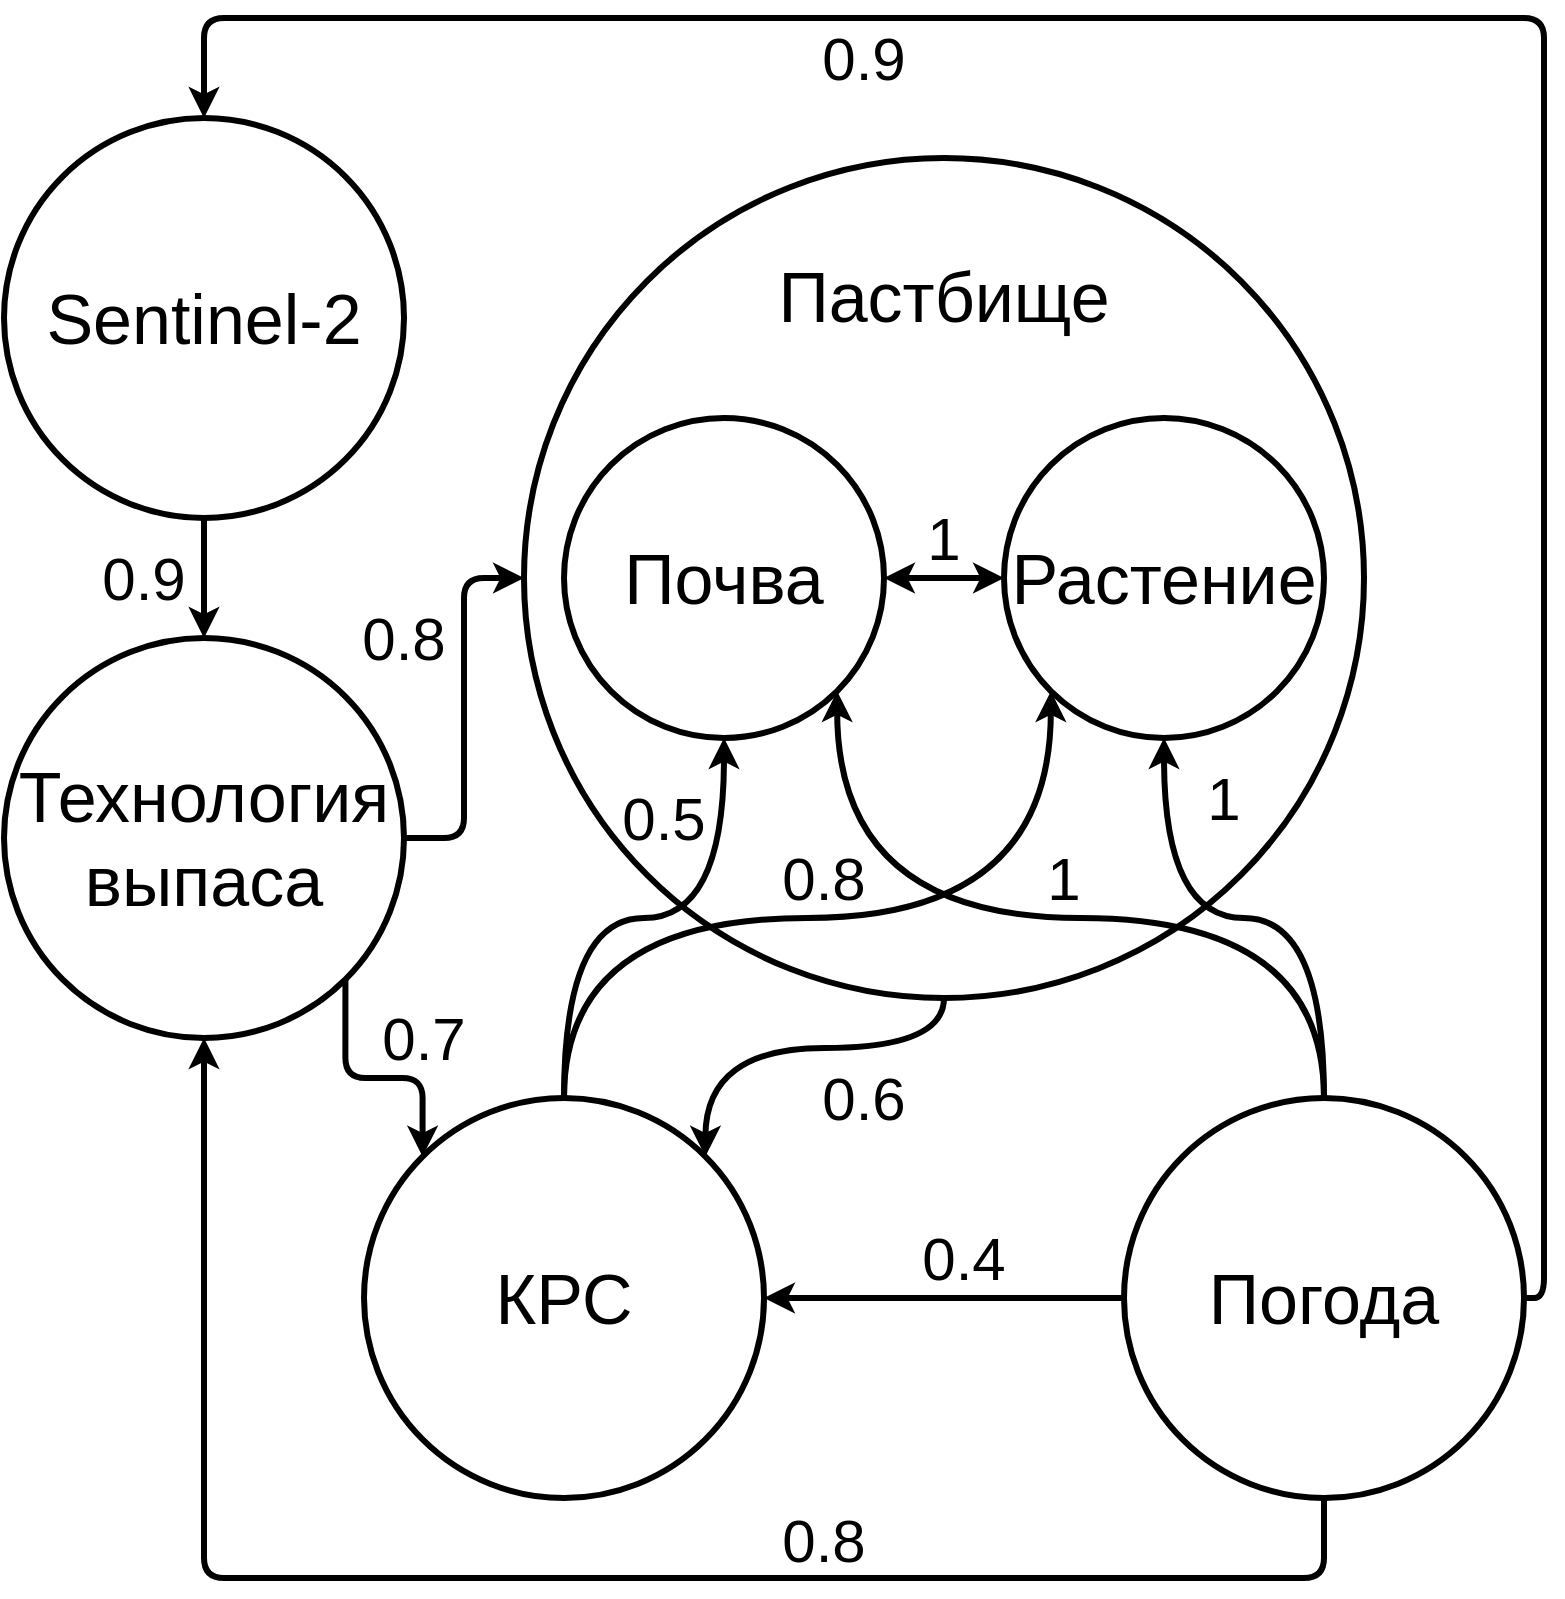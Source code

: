<mxfile version="13.9.9" type="device"><diagram id="iqtN1N0bldz4mFvwYEZ_" name="Page-1"><mxGraphModel dx="2591" dy="822" grid="1" gridSize="10" guides="1" tooltips="1" connect="1" arrows="1" fold="1" page="1" pageScale="1" pageWidth="1169" pageHeight="827" math="0" shadow="0"><root><mxCell id="0"/><mxCell id="1" parent="0"/><mxCell id="ey9EW0XqEoOg4_lo43cT-1" style="edgeStyle=orthogonalEdgeStyle;orthogonalLoop=1;jettySize=auto;html=1;exitX=0.5;exitY=1;exitDx=0;exitDy=0;entryX=1;entryY=0;entryDx=0;entryDy=0;startArrow=none;startFill=0;strokeColor=#000000;strokeWidth=3;curved=1;" parent="1" source="25GqJ2WFEL7E2iBgsRTf-6" target="25GqJ2WFEL7E2iBgsRTf-4" edge="1"><mxGeometry relative="1" as="geometry"/></mxCell><mxCell id="25GqJ2WFEL7E2iBgsRTf-6" value="&lt;span style=&quot;font-size: 35px&quot;&gt;&lt;br&gt;Пастбище&lt;/span&gt;" style="ellipse;whiteSpace=wrap;html=1;aspect=fixed;horizontal=1;verticalAlign=top;strokeWidth=3;" parent="1" vertex="1"><mxGeometry x="60" y="550" width="420" height="420" as="geometry"/></mxCell><mxCell id="25GqJ2WFEL7E2iBgsRTf-14" style="edgeStyle=orthogonalEdgeStyle;curved=1;orthogonalLoop=1;jettySize=auto;html=1;exitX=0;exitY=0.5;exitDx=0;exitDy=0;entryX=1;entryY=0.5;entryDx=0;entryDy=0;strokeWidth=3;" parent="1" source="25GqJ2WFEL7E2iBgsRTf-1" target="25GqJ2WFEL7E2iBgsRTf-4" edge="1"><mxGeometry relative="1" as="geometry"/></mxCell><mxCell id="25GqJ2WFEL7E2iBgsRTf-18" style="edgeStyle=orthogonalEdgeStyle;curved=1;orthogonalLoop=1;jettySize=auto;html=1;exitX=0.5;exitY=0;exitDx=0;exitDy=0;entryX=0.5;entryY=1;entryDx=0;entryDy=0;startArrow=none;startFill=0;endArrow=classic;endFill=1;strokeWidth=3;" parent="1" source="25GqJ2WFEL7E2iBgsRTf-1" target="25GqJ2WFEL7E2iBgsRTf-2" edge="1"><mxGeometry relative="1" as="geometry"/></mxCell><mxCell id="25GqJ2WFEL7E2iBgsRTf-19" style="edgeStyle=orthogonalEdgeStyle;curved=1;orthogonalLoop=1;jettySize=auto;html=1;exitX=0.5;exitY=0;exitDx=0;exitDy=0;entryX=1;entryY=1;entryDx=0;entryDy=0;startArrow=none;startFill=0;endArrow=classic;endFill=1;strokeWidth=3;" parent="1" source="25GqJ2WFEL7E2iBgsRTf-1" target="25GqJ2WFEL7E2iBgsRTf-3" edge="1"><mxGeometry relative="1" as="geometry"/></mxCell><mxCell id="25GqJ2WFEL7E2iBgsRTf-24" style="edgeStyle=orthogonalEdgeStyle;orthogonalLoop=1;jettySize=auto;html=1;exitX=0.5;exitY=1;exitDx=0;exitDy=0;startArrow=none;startFill=0;endArrow=classic;endFill=1;strokeWidth=3;rounded=1;" parent="1" source="25GqJ2WFEL7E2iBgsRTf-1" target="25GqJ2WFEL7E2iBgsRTf-7" edge="1"><mxGeometry relative="1" as="geometry"><Array as="points"><mxPoint x="460" y="1260"/><mxPoint x="-100" y="1260"/></Array></mxGeometry></mxCell><mxCell id="25GqJ2WFEL7E2iBgsRTf-26" style="edgeStyle=orthogonalEdgeStyle;orthogonalLoop=1;jettySize=auto;html=1;exitX=1;exitY=0.5;exitDx=0;exitDy=0;entryX=0.5;entryY=0;entryDx=0;entryDy=0;startArrow=none;startFill=0;endArrow=classic;endFill=1;strokeWidth=3;rounded=1;" parent="1" source="25GqJ2WFEL7E2iBgsRTf-1" target="25GqJ2WFEL7E2iBgsRTf-5" edge="1"><mxGeometry relative="1" as="geometry"><Array as="points"><mxPoint x="570" y="1120"/><mxPoint x="570" y="480"/><mxPoint x="-100" y="480"/></Array></mxGeometry></mxCell><mxCell id="25GqJ2WFEL7E2iBgsRTf-1" value="&lt;font style=&quot;font-size: 35px&quot;&gt;Погода&lt;/font&gt;" style="ellipse;whiteSpace=wrap;html=1;aspect=fixed;strokeWidth=3;" parent="1" vertex="1"><mxGeometry x="360" y="1020" width="200" height="200" as="geometry"/></mxCell><mxCell id="25GqJ2WFEL7E2iBgsRTf-2" value="&lt;font style=&quot;font-size: 35px&quot;&gt;Растение&lt;/font&gt;" style="ellipse;whiteSpace=wrap;html=1;aspect=fixed;strokeWidth=3;" parent="1" vertex="1"><mxGeometry x="300" y="680" width="160" height="160" as="geometry"/></mxCell><mxCell id="25GqJ2WFEL7E2iBgsRTf-15" style="edgeStyle=orthogonalEdgeStyle;curved=1;orthogonalLoop=1;jettySize=auto;html=1;exitX=1;exitY=0.5;exitDx=0;exitDy=0;entryX=0;entryY=0.5;entryDx=0;entryDy=0;strokeWidth=3;startArrow=classic;startFill=1;endArrow=classic;endFill=1;" parent="1" source="25GqJ2WFEL7E2iBgsRTf-3" target="25GqJ2WFEL7E2iBgsRTf-2" edge="1"><mxGeometry relative="1" as="geometry"/></mxCell><mxCell id="25GqJ2WFEL7E2iBgsRTf-3" value="&lt;font style=&quot;font-size: 35px&quot;&gt;Почва&lt;/font&gt;" style="ellipse;whiteSpace=wrap;html=1;aspect=fixed;strokeWidth=3;" parent="1" vertex="1"><mxGeometry x="80" y="680" width="160" height="160" as="geometry"/></mxCell><mxCell id="25GqJ2WFEL7E2iBgsRTf-16" style="edgeStyle=orthogonalEdgeStyle;curved=1;orthogonalLoop=1;jettySize=auto;html=1;exitX=0.5;exitY=0;exitDx=0;exitDy=0;entryX=0.5;entryY=1;entryDx=0;entryDy=0;startArrow=none;startFill=0;endArrow=classic;endFill=1;strokeWidth=3;" parent="1" source="25GqJ2WFEL7E2iBgsRTf-4" target="25GqJ2WFEL7E2iBgsRTf-3" edge="1"><mxGeometry relative="1" as="geometry"/></mxCell><mxCell id="25GqJ2WFEL7E2iBgsRTf-17" style="edgeStyle=orthogonalEdgeStyle;curved=1;orthogonalLoop=1;jettySize=auto;html=1;exitX=0.5;exitY=0;exitDx=0;exitDy=0;entryX=0;entryY=1;entryDx=0;entryDy=0;startArrow=none;startFill=0;endArrow=classic;endFill=1;strokeWidth=3;" parent="1" source="25GqJ2WFEL7E2iBgsRTf-4" target="25GqJ2WFEL7E2iBgsRTf-2" edge="1"><mxGeometry relative="1" as="geometry"/></mxCell><mxCell id="25GqJ2WFEL7E2iBgsRTf-4" value="&lt;span style=&quot;font-size: 35px&quot;&gt;КРС&lt;/span&gt;" style="ellipse;whiteSpace=wrap;html=1;aspect=fixed;strokeWidth=3;" parent="1" vertex="1"><mxGeometry x="-20" y="1020" width="200" height="200" as="geometry"/></mxCell><mxCell id="25GqJ2WFEL7E2iBgsRTf-21" style="edgeStyle=orthogonalEdgeStyle;curved=1;orthogonalLoop=1;jettySize=auto;html=1;exitX=0.5;exitY=1;exitDx=0;exitDy=0;entryX=0.5;entryY=0;entryDx=0;entryDy=0;startArrow=none;startFill=0;endArrow=classic;endFill=1;strokeWidth=3;" parent="1" source="25GqJ2WFEL7E2iBgsRTf-5" target="25GqJ2WFEL7E2iBgsRTf-7" edge="1"><mxGeometry relative="1" as="geometry"/></mxCell><mxCell id="25GqJ2WFEL7E2iBgsRTf-5" value="&lt;font style=&quot;font-size: 35px&quot;&gt;Sentinel-2&lt;/font&gt;" style="ellipse;whiteSpace=wrap;html=1;aspect=fixed;strokeWidth=3;" parent="1" vertex="1"><mxGeometry x="-200" y="530" width="200" height="200" as="geometry"/></mxCell><mxCell id="25GqJ2WFEL7E2iBgsRTf-23" style="edgeStyle=orthogonalEdgeStyle;orthogonalLoop=1;jettySize=auto;html=1;exitX=1;exitY=0.5;exitDx=0;exitDy=0;entryX=0;entryY=0.5;entryDx=0;entryDy=0;startArrow=none;startFill=0;endArrow=classic;endFill=1;strokeWidth=3;rounded=1;" parent="1" source="25GqJ2WFEL7E2iBgsRTf-7" target="25GqJ2WFEL7E2iBgsRTf-6" edge="1"><mxGeometry relative="1" as="geometry"/></mxCell><mxCell id="25GqJ2WFEL7E2iBgsRTf-25" style="edgeStyle=orthogonalEdgeStyle;orthogonalLoop=1;jettySize=auto;html=1;exitX=1;exitY=1;exitDx=0;exitDy=0;entryX=0;entryY=0;entryDx=0;entryDy=0;startArrow=none;startFill=0;endArrow=classic;endFill=1;strokeWidth=3;rounded=1;" parent="1" source="25GqJ2WFEL7E2iBgsRTf-7" target="25GqJ2WFEL7E2iBgsRTf-4" edge="1"><mxGeometry relative="1" as="geometry"/></mxCell><mxCell id="25GqJ2WFEL7E2iBgsRTf-7" value="&lt;font style=&quot;font-size: 35px&quot;&gt;Технология выпаса&lt;/font&gt;" style="ellipse;whiteSpace=wrap;html=1;aspect=fixed;strokeWidth=3;" parent="1" vertex="1"><mxGeometry x="-200" y="790" width="200" height="200" as="geometry"/></mxCell><mxCell id="rvvb60MPE-Dy2St5CtW0-1" value="&lt;span style=&quot;font-size: 30px&quot;&gt;0.9&lt;/span&gt;" style="text;html=1;strokeColor=none;fillColor=none;align=center;verticalAlign=middle;whiteSpace=wrap;rounded=0;fontStyle=0" vertex="1" parent="1"><mxGeometry x="210" y="490" width="40" height="20" as="geometry"/></mxCell><mxCell id="rvvb60MPE-Dy2St5CtW0-2" value="&lt;span style=&quot;font-size: 30px&quot;&gt;0.8&lt;/span&gt;" style="text;html=1;strokeColor=none;fillColor=none;align=center;verticalAlign=middle;whiteSpace=wrap;rounded=0;fontStyle=0" vertex="1" parent="1"><mxGeometry x="190" y="900" width="40" height="20" as="geometry"/></mxCell><mxCell id="rvvb60MPE-Dy2St5CtW0-3" value="&lt;span style=&quot;font-size: 30px&quot;&gt;1&lt;/span&gt;" style="text;html=1;strokeColor=none;fillColor=none;align=center;verticalAlign=middle;whiteSpace=wrap;rounded=0;fontStyle=0" vertex="1" parent="1"><mxGeometry x="250" y="730" width="40" height="20" as="geometry"/></mxCell><mxCell id="rvvb60MPE-Dy2St5CtW0-4" value="&lt;span style=&quot;font-size: 30px&quot;&gt;0.5&lt;/span&gt;" style="text;html=1;strokeColor=none;fillColor=none;align=center;verticalAlign=middle;whiteSpace=wrap;rounded=0;fontStyle=0" vertex="1" parent="1"><mxGeometry x="110" y="870" width="40" height="20" as="geometry"/></mxCell><mxCell id="rvvb60MPE-Dy2St5CtW0-5" value="&lt;span style=&quot;font-size: 30px&quot;&gt;1&lt;/span&gt;" style="text;html=1;strokeColor=none;fillColor=none;align=center;verticalAlign=middle;whiteSpace=wrap;rounded=0;fontStyle=0" vertex="1" parent="1"><mxGeometry x="390" y="860" width="40" height="20" as="geometry"/></mxCell><mxCell id="rvvb60MPE-Dy2St5CtW0-6" value="&lt;span style=&quot;font-size: 30px&quot;&gt;1&lt;/span&gt;" style="text;html=1;strokeColor=none;fillColor=none;align=center;verticalAlign=middle;whiteSpace=wrap;rounded=0;fontStyle=0" vertex="1" parent="1"><mxGeometry x="310" y="900" width="40" height="20" as="geometry"/></mxCell><mxCell id="rvvb60MPE-Dy2St5CtW0-7" value="&lt;span style=&quot;font-size: 30px&quot;&gt;0.8&lt;/span&gt;" style="text;html=1;strokeColor=none;fillColor=none;align=center;verticalAlign=middle;whiteSpace=wrap;rounded=0;fontStyle=0" vertex="1" parent="1"><mxGeometry x="-20" y="780" width="40" height="20" as="geometry"/></mxCell><mxCell id="rvvb60MPE-Dy2St5CtW0-8" value="&lt;span style=&quot;font-size: 30px&quot;&gt;0.4&lt;/span&gt;" style="text;html=1;strokeColor=none;fillColor=none;align=center;verticalAlign=middle;whiteSpace=wrap;rounded=0;fontStyle=0" vertex="1" parent="1"><mxGeometry x="260" y="1090" width="40" height="20" as="geometry"/></mxCell><mxCell id="rvvb60MPE-Dy2St5CtW0-9" value="&lt;span style=&quot;font-size: 30px&quot;&gt;0.9&lt;/span&gt;" style="text;html=1;strokeColor=none;fillColor=none;align=center;verticalAlign=middle;whiteSpace=wrap;rounded=0;fontStyle=0" vertex="1" parent="1"><mxGeometry x="-150" y="750" width="40" height="20" as="geometry"/></mxCell><mxCell id="rvvb60MPE-Dy2St5CtW0-10" value="&lt;span style=&quot;font-size: 30px&quot;&gt;0.8&lt;/span&gt;" style="text;html=1;strokeColor=none;fillColor=none;align=center;verticalAlign=middle;whiteSpace=wrap;rounded=0;fontStyle=0" vertex="1" parent="1"><mxGeometry x="190" y="1231" width="40" height="20" as="geometry"/></mxCell><mxCell id="rvvb60MPE-Dy2St5CtW0-11" value="&lt;span style=&quot;font-size: 30px&quot;&gt;0.6&lt;/span&gt;" style="text;html=1;strokeColor=none;fillColor=none;align=center;verticalAlign=middle;whiteSpace=wrap;rounded=0;fontStyle=0" vertex="1" parent="1"><mxGeometry x="210" y="1010" width="40" height="20" as="geometry"/></mxCell><mxCell id="rvvb60MPE-Dy2St5CtW0-12" value="&lt;span style=&quot;font-size: 30px&quot;&gt;0.7&lt;/span&gt;" style="text;html=1;strokeColor=none;fillColor=none;align=center;verticalAlign=middle;whiteSpace=wrap;rounded=0;fontStyle=0" vertex="1" parent="1"><mxGeometry x="-10" y="980" width="40" height="20" as="geometry"/></mxCell></root></mxGraphModel></diagram></mxfile>